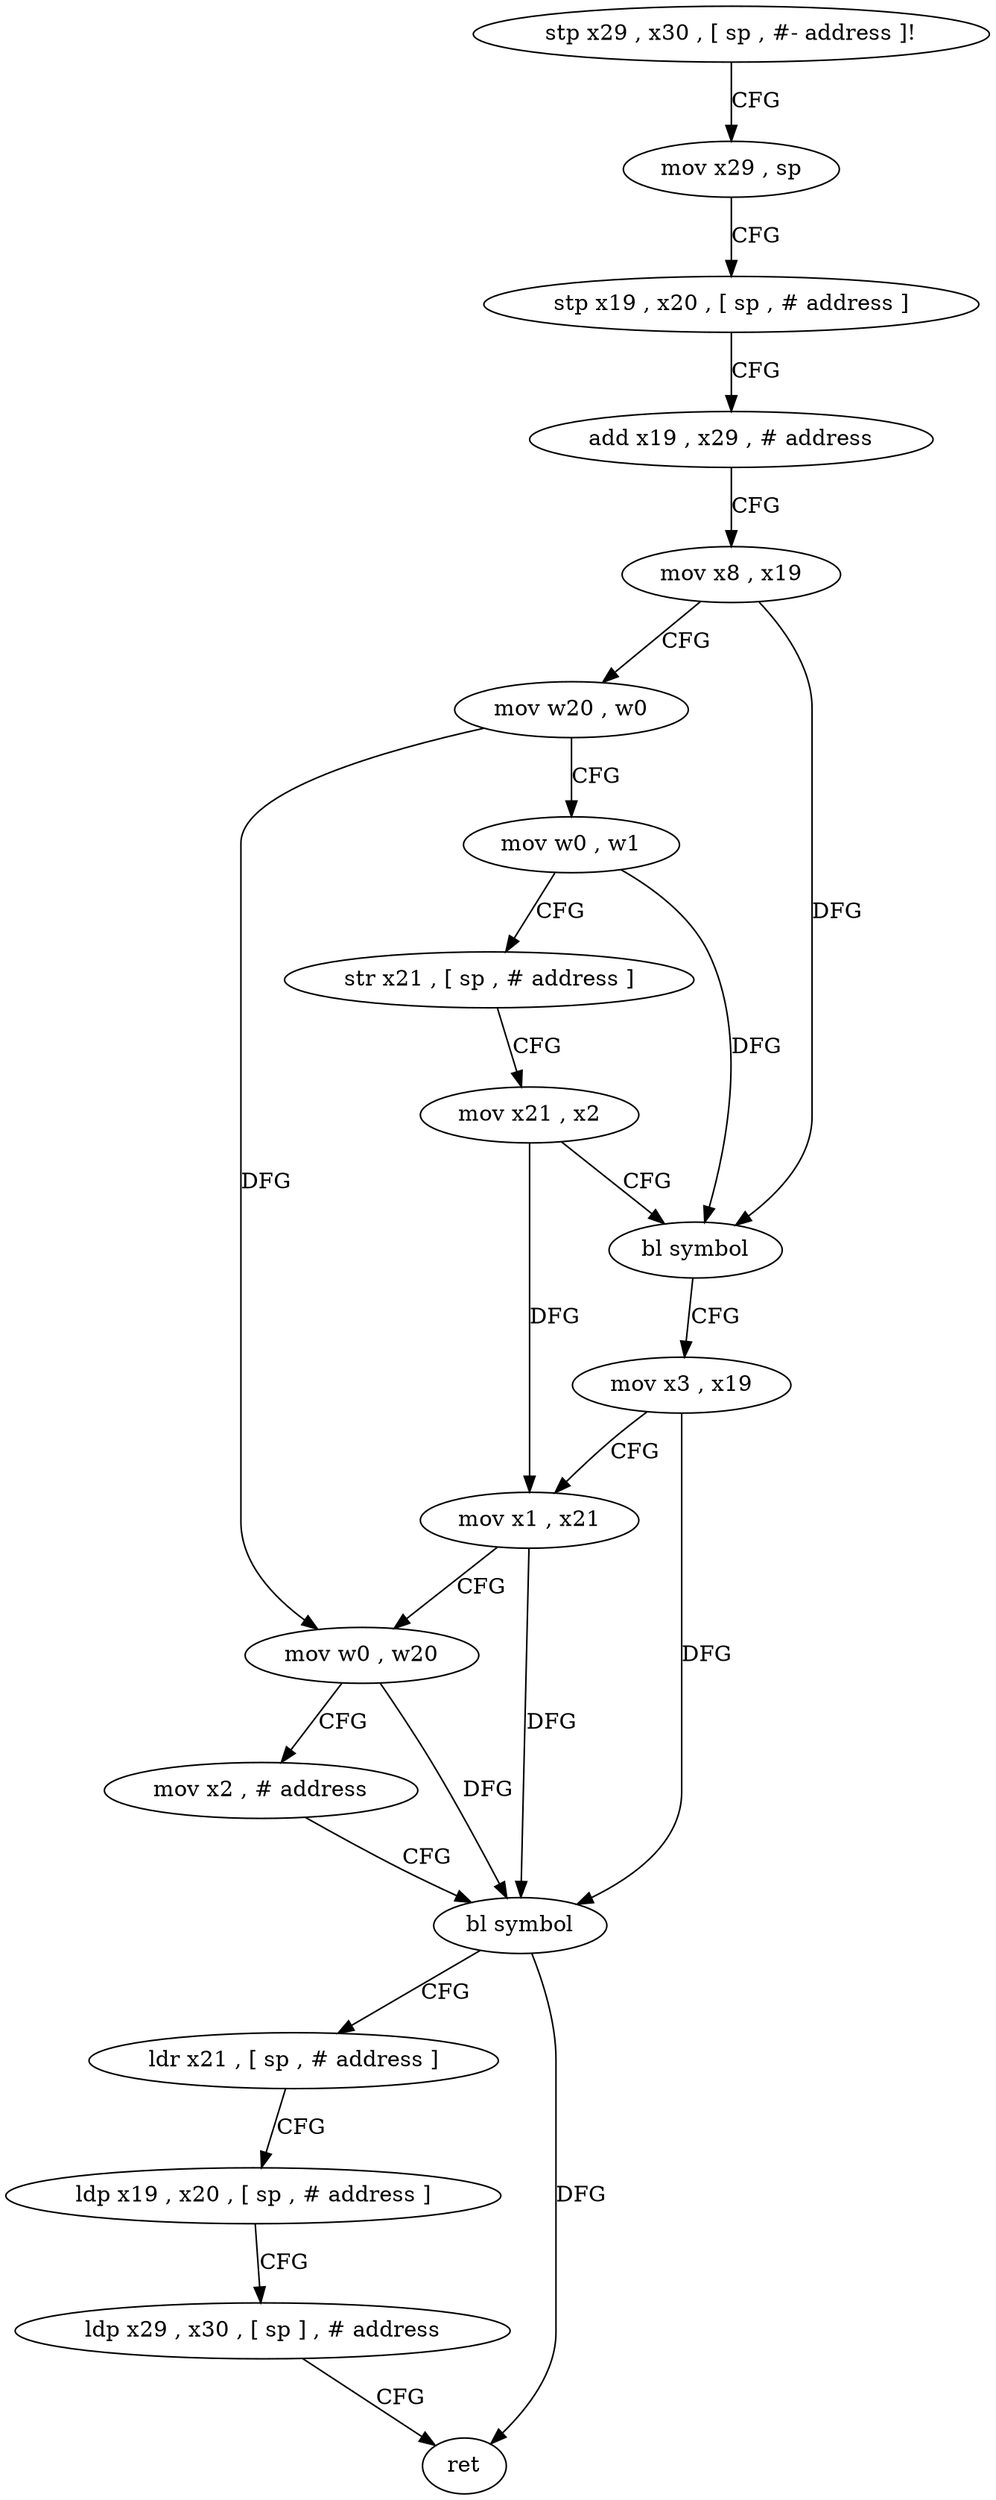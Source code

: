 digraph "func" {
"4229424" [label = "stp x29 , x30 , [ sp , #- address ]!" ]
"4229428" [label = "mov x29 , sp" ]
"4229432" [label = "stp x19 , x20 , [ sp , # address ]" ]
"4229436" [label = "add x19 , x29 , # address" ]
"4229440" [label = "mov x8 , x19" ]
"4229444" [label = "mov w20 , w0" ]
"4229448" [label = "mov w0 , w1" ]
"4229452" [label = "str x21 , [ sp , # address ]" ]
"4229456" [label = "mov x21 , x2" ]
"4229460" [label = "bl symbol" ]
"4229464" [label = "mov x3 , x19" ]
"4229468" [label = "mov x1 , x21" ]
"4229472" [label = "mov w0 , w20" ]
"4229476" [label = "mov x2 , # address" ]
"4229480" [label = "bl symbol" ]
"4229484" [label = "ldr x21 , [ sp , # address ]" ]
"4229488" [label = "ldp x19 , x20 , [ sp , # address ]" ]
"4229492" [label = "ldp x29 , x30 , [ sp ] , # address" ]
"4229496" [label = "ret" ]
"4229424" -> "4229428" [ label = "CFG" ]
"4229428" -> "4229432" [ label = "CFG" ]
"4229432" -> "4229436" [ label = "CFG" ]
"4229436" -> "4229440" [ label = "CFG" ]
"4229440" -> "4229444" [ label = "CFG" ]
"4229440" -> "4229460" [ label = "DFG" ]
"4229444" -> "4229448" [ label = "CFG" ]
"4229444" -> "4229472" [ label = "DFG" ]
"4229448" -> "4229452" [ label = "CFG" ]
"4229448" -> "4229460" [ label = "DFG" ]
"4229452" -> "4229456" [ label = "CFG" ]
"4229456" -> "4229460" [ label = "CFG" ]
"4229456" -> "4229468" [ label = "DFG" ]
"4229460" -> "4229464" [ label = "CFG" ]
"4229464" -> "4229468" [ label = "CFG" ]
"4229464" -> "4229480" [ label = "DFG" ]
"4229468" -> "4229472" [ label = "CFG" ]
"4229468" -> "4229480" [ label = "DFG" ]
"4229472" -> "4229476" [ label = "CFG" ]
"4229472" -> "4229480" [ label = "DFG" ]
"4229476" -> "4229480" [ label = "CFG" ]
"4229480" -> "4229484" [ label = "CFG" ]
"4229480" -> "4229496" [ label = "DFG" ]
"4229484" -> "4229488" [ label = "CFG" ]
"4229488" -> "4229492" [ label = "CFG" ]
"4229492" -> "4229496" [ label = "CFG" ]
}
